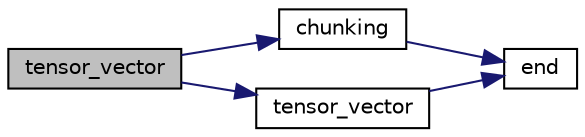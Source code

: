 digraph "tensor_vector"
{
 // INTERACTIVE_SVG=YES
 // LATEX_PDF_SIZE
  edge [fontname="Helvetica",fontsize="10",labelfontname="Helvetica",labelfontsize="10"];
  node [fontname="Helvetica",fontsize="10",shape=record];
  rankdir="LR";
  Node1 [label="tensor_vector",height=0.2,width=0.4,color="black", fillcolor="grey75", style="filled", fontcolor="black",tooltip=" "];
  Node1 -> Node2 [color="midnightblue",fontsize="10",style="solid",fontname="Helvetica"];
  Node2 [label="chunking",height=0.2,width=0.4,color="black", fillcolor="white", style="filled",URL="$vector__cast_8h.html#aa9449b2a366200699a02eabee1a55e69",tooltip=" "];
  Node2 -> Node3 [color="midnightblue",fontsize="10",style="solid",fontname="Helvetica"];
  Node3 [label="end",height=0.2,width=0.4,color="black", fillcolor="white", style="filled",URL="$_3name_4_8h.html#a64e9fa75beda50a9e8400ee0d4e61984",tooltip=" "];
  Node1 -> Node4 [color="midnightblue",fontsize="10",style="solid",fontname="Helvetica"];
  Node4 [label="tensor_vector",height=0.2,width=0.4,color="black", fillcolor="white", style="filled",URL="$vector__cast_8h.html#adc5ffd895fb49094059fd9dc0af67de9",tooltip=" "];
  Node4 -> Node3 [color="midnightblue",fontsize="10",style="solid",fontname="Helvetica"];
}
